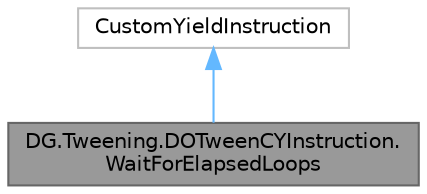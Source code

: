 digraph "DG.Tweening.DOTweenCYInstruction.WaitForElapsedLoops"
{
 // LATEX_PDF_SIZE
  bgcolor="transparent";
  edge [fontname=Helvetica,fontsize=10,labelfontname=Helvetica,labelfontsize=10];
  node [fontname=Helvetica,fontsize=10,shape=box,height=0.2,width=0.4];
  Node1 [id="Node000001",label="DG.Tweening.DOTweenCYInstruction.\lWaitForElapsedLoops",height=0.2,width=0.4,color="gray40", fillcolor="grey60", style="filled", fontcolor="black",tooltip=" "];
  Node2 -> Node1 [id="edge1_Node000001_Node000002",dir="back",color="steelblue1",style="solid",tooltip=" "];
  Node2 [id="Node000002",label="CustomYieldInstruction",height=0.2,width=0.4,color="grey75", fillcolor="white", style="filled",tooltip=" "];
}
